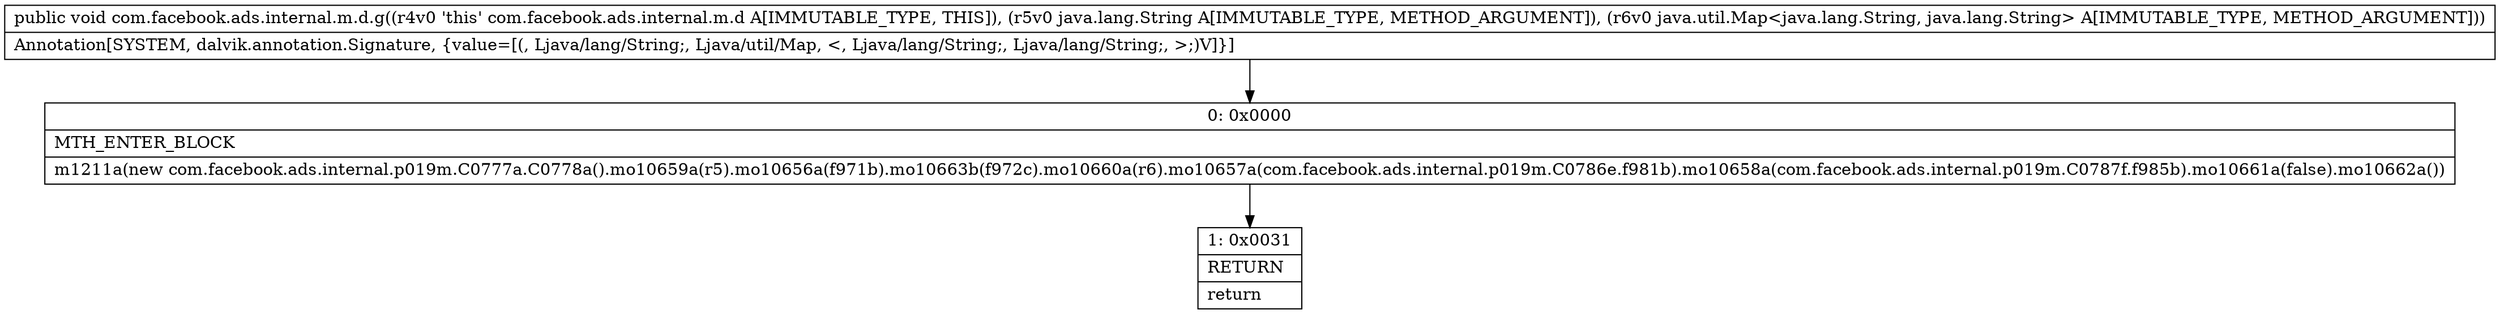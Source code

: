 digraph "CFG forcom.facebook.ads.internal.m.d.g(Ljava\/lang\/String;Ljava\/util\/Map;)V" {
Node_0 [shape=record,label="{0\:\ 0x0000|MTH_ENTER_BLOCK\l|m1211a(new com.facebook.ads.internal.p019m.C0777a.C0778a().mo10659a(r5).mo10656a(f971b).mo10663b(f972c).mo10660a(r6).mo10657a(com.facebook.ads.internal.p019m.C0786e.f981b).mo10658a(com.facebook.ads.internal.p019m.C0787f.f985b).mo10661a(false).mo10662a())\l}"];
Node_1 [shape=record,label="{1\:\ 0x0031|RETURN\l|return\l}"];
MethodNode[shape=record,label="{public void com.facebook.ads.internal.m.d.g((r4v0 'this' com.facebook.ads.internal.m.d A[IMMUTABLE_TYPE, THIS]), (r5v0 java.lang.String A[IMMUTABLE_TYPE, METHOD_ARGUMENT]), (r6v0 java.util.Map\<java.lang.String, java.lang.String\> A[IMMUTABLE_TYPE, METHOD_ARGUMENT]))  | Annotation[SYSTEM, dalvik.annotation.Signature, \{value=[(, Ljava\/lang\/String;, Ljava\/util\/Map, \<, Ljava\/lang\/String;, Ljava\/lang\/String;, \>;)V]\}]\l}"];
MethodNode -> Node_0;
Node_0 -> Node_1;
}

